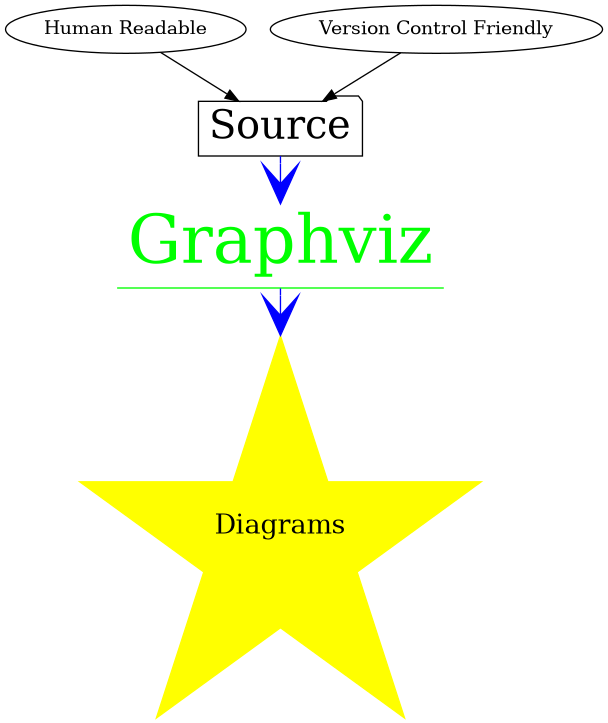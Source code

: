 @startuml
digraph G {

 Source -> Graphviz -> Diagrams [arrowsize=3 arrowhead=vee color=blue]

 Source   [fontsize=30 shape=folder]
 Graphviz [fontsize=50 shape=underline fontcolor=green color=green]
 Diagrams [fontsize=20 shape=star style=filled color=yellow]

 "Human Readable"           -> Source
 "Version Control Friendly" -> Source

}

@enduml
